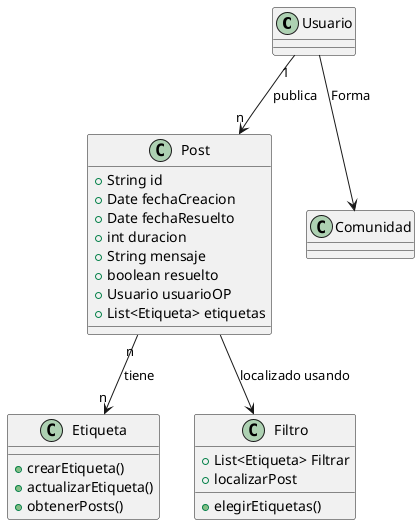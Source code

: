 @startuml
class Usuario {
}
class Post {
    +String id
    +Date fechaCreacion
    +Date fechaResuelto
    +int duracion
    +String mensaje
    +boolean resuelto
    +Usuario usuarioOP
    +List<Etiqueta> etiquetas
}
class Etiqueta {
        +crearEtiqueta()
        +actualizarEtiqueta()
        +obtenerPosts()
}

class Comunidad{
}

class Filtro{
    +List<Etiqueta> Filtrar
    +elegirEtiquetas()
    +localizarPost
}

Usuario "1" --> "n" Post : "publica"
Post "n" --> "n" Etiqueta : "tiene"
Post --> Filtro : "localizado usando"
Usuario --> Comunidad : "Forma"

@enduml
